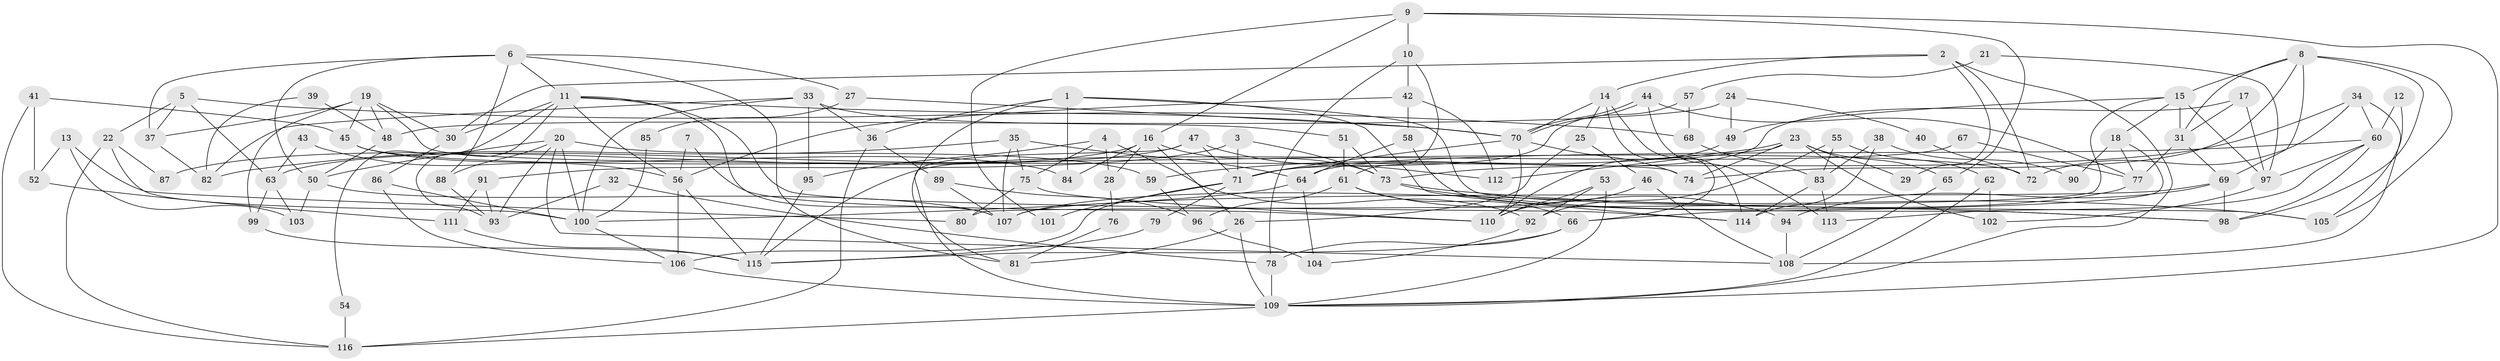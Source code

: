 // coarse degree distribution, {7: 0.034482758620689655, 5: 0.1724137931034483, 4: 0.15517241379310345, 2: 0.13793103448275862, 9: 0.034482758620689655, 3: 0.2413793103448276, 6: 0.06896551724137931, 8: 0.08620689655172414, 10: 0.06896551724137931}
// Generated by graph-tools (version 1.1) at 2025/54/03/04/25 21:54:42]
// undirected, 116 vertices, 232 edges
graph export_dot {
graph [start="1"]
  node [color=gray90,style=filled];
  1;
  2;
  3;
  4;
  5;
  6;
  7;
  8;
  9;
  10;
  11;
  12;
  13;
  14;
  15;
  16;
  17;
  18;
  19;
  20;
  21;
  22;
  23;
  24;
  25;
  26;
  27;
  28;
  29;
  30;
  31;
  32;
  33;
  34;
  35;
  36;
  37;
  38;
  39;
  40;
  41;
  42;
  43;
  44;
  45;
  46;
  47;
  48;
  49;
  50;
  51;
  52;
  53;
  54;
  55;
  56;
  57;
  58;
  59;
  60;
  61;
  62;
  63;
  64;
  65;
  66;
  67;
  68;
  69;
  70;
  71;
  72;
  73;
  74;
  75;
  76;
  77;
  78;
  79;
  80;
  81;
  82;
  83;
  84;
  85;
  86;
  87;
  88;
  89;
  90;
  91;
  92;
  93;
  94;
  95;
  96;
  97;
  98;
  99;
  100;
  101;
  102;
  103;
  104;
  105;
  106;
  107;
  108;
  109;
  110;
  111;
  112;
  113;
  114;
  115;
  116;
  1 -- 114;
  1 -- 36;
  1 -- 81;
  1 -- 84;
  1 -- 105;
  2 -- 30;
  2 -- 14;
  2 -- 29;
  2 -- 72;
  2 -- 109;
  3 -- 73;
  3 -- 71;
  3 -- 91;
  4 -- 75;
  4 -- 95;
  4 -- 28;
  4 -- 92;
  5 -- 63;
  5 -- 37;
  5 -- 22;
  5 -- 68;
  6 -- 81;
  6 -- 88;
  6 -- 11;
  6 -- 27;
  6 -- 37;
  6 -- 50;
  7 -- 56;
  7 -- 110;
  8 -- 69;
  8 -- 105;
  8 -- 15;
  8 -- 31;
  8 -- 74;
  8 -- 98;
  9 -- 10;
  9 -- 109;
  9 -- 16;
  9 -- 65;
  9 -- 101;
  10 -- 78;
  10 -- 42;
  10 -- 61;
  11 -- 70;
  11 -- 30;
  11 -- 54;
  11 -- 56;
  11 -- 93;
  11 -- 107;
  11 -- 114;
  12 -- 60;
  12 -- 105;
  13 -- 80;
  13 -- 52;
  13 -- 103;
  14 -- 70;
  14 -- 66;
  14 -- 25;
  14 -- 114;
  15 -- 31;
  15 -- 18;
  15 -- 49;
  15 -- 80;
  15 -- 97;
  16 -- 73;
  16 -- 26;
  16 -- 28;
  16 -- 84;
  16 -- 87;
  17 -- 97;
  17 -- 31;
  17 -- 64;
  18 -- 77;
  18 -- 66;
  18 -- 90;
  19 -- 30;
  19 -- 74;
  19 -- 37;
  19 -- 45;
  19 -- 48;
  19 -- 99;
  20 -- 100;
  20 -- 108;
  20 -- 50;
  20 -- 59;
  20 -- 88;
  20 -- 93;
  21 -- 57;
  21 -- 97;
  22 -- 100;
  22 -- 87;
  22 -- 116;
  23 -- 74;
  23 -- 65;
  23 -- 29;
  23 -- 59;
  23 -- 102;
  23 -- 112;
  24 -- 49;
  24 -- 48;
  24 -- 40;
  25 -- 26;
  25 -- 46;
  26 -- 109;
  26 -- 81;
  27 -- 70;
  27 -- 85;
  28 -- 76;
  30 -- 86;
  31 -- 69;
  31 -- 77;
  32 -- 78;
  32 -- 93;
  33 -- 36;
  33 -- 82;
  33 -- 51;
  33 -- 95;
  33 -- 100;
  34 -- 73;
  34 -- 72;
  34 -- 60;
  34 -- 108;
  35 -- 64;
  35 -- 107;
  35 -- 75;
  35 -- 82;
  36 -- 89;
  36 -- 116;
  37 -- 82;
  38 -- 83;
  38 -- 114;
  38 -- 90;
  39 -- 82;
  39 -- 48;
  40 -- 72;
  41 -- 116;
  41 -- 45;
  41 -- 52;
  42 -- 56;
  42 -- 58;
  42 -- 112;
  43 -- 63;
  43 -- 56;
  44 -- 70;
  44 -- 70;
  44 -- 77;
  44 -- 113;
  45 -- 84;
  45 -- 72;
  46 -- 110;
  46 -- 108;
  47 -- 63;
  47 -- 112;
  47 -- 71;
  47 -- 109;
  48 -- 50;
  49 -- 110;
  50 -- 103;
  50 -- 107;
  51 -- 61;
  51 -- 73;
  52 -- 111;
  53 -- 92;
  53 -- 109;
  53 -- 110;
  54 -- 116;
  55 -- 62;
  55 -- 83;
  55 -- 92;
  56 -- 106;
  56 -- 115;
  57 -- 68;
  57 -- 71;
  58 -- 64;
  58 -- 98;
  59 -- 96;
  60 -- 71;
  60 -- 97;
  60 -- 98;
  60 -- 113;
  61 -- 94;
  61 -- 66;
  61 -- 96;
  62 -- 102;
  62 -- 109;
  63 -- 103;
  63 -- 99;
  64 -- 104;
  64 -- 100;
  65 -- 108;
  66 -- 78;
  66 -- 115;
  67 -- 77;
  67 -- 115;
  68 -- 83;
  69 -- 98;
  69 -- 107;
  69 -- 94;
  70 -- 71;
  70 -- 74;
  70 -- 110;
  71 -- 106;
  71 -- 79;
  71 -- 101;
  73 -- 98;
  73 -- 105;
  75 -- 110;
  75 -- 80;
  76 -- 81;
  77 -- 107;
  78 -- 109;
  79 -- 115;
  83 -- 113;
  83 -- 114;
  85 -- 100;
  86 -- 100;
  86 -- 106;
  88 -- 93;
  89 -- 107;
  89 -- 96;
  91 -- 93;
  91 -- 111;
  92 -- 104;
  94 -- 108;
  95 -- 115;
  96 -- 104;
  97 -- 102;
  99 -- 115;
  100 -- 106;
  106 -- 109;
  109 -- 116;
  111 -- 115;
}
